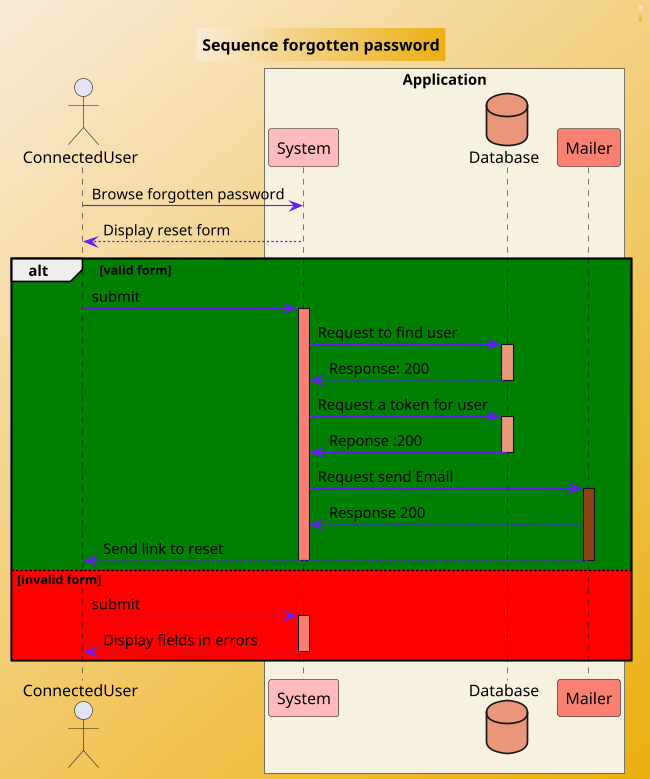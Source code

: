 @startuml
skinparam backgroundcolor AntiqueWhite/#EBAF10
scale 650 width

skinparam class {
    BackgroundColor #F2621F
    ArrowColor #631FF2
    BorderColor #DB2790
}

header ""

TITLE "Sequence forgotten password"

actor ConnectedUser

box "Application" #F7F2E0

participant System #FFBBBB
database Database #DarkSalmon
participant Mailer #Salmon

ConnectedUser -> System: Browse forgotten password
System --> ConnectedUser: Display reset form

alt #green valid form
ConnectedUser -> System: submit
activate System #Salmon
System -> Database: Request to find user
activate Database #DarkSalmon
Database --> System: Response: 200
deactivate Database
System -> Database: Request a token for user
activate Database #DarkSalmon
Database -> System : Reponse :200
deactivate Database
System -> Mailer: Request send Email
activate Mailer #SaddleBrown
Mailer --> System: Response 200
Mailer --> ConnectedUser: Send link to reset
deactivate Mailer
deactivate System

else #red invalid form
ConnectedUser -> System: submit
activate System #Salmon
System --> ConnectedUser : Display fields in errors
deactivate System

end
@enduml
